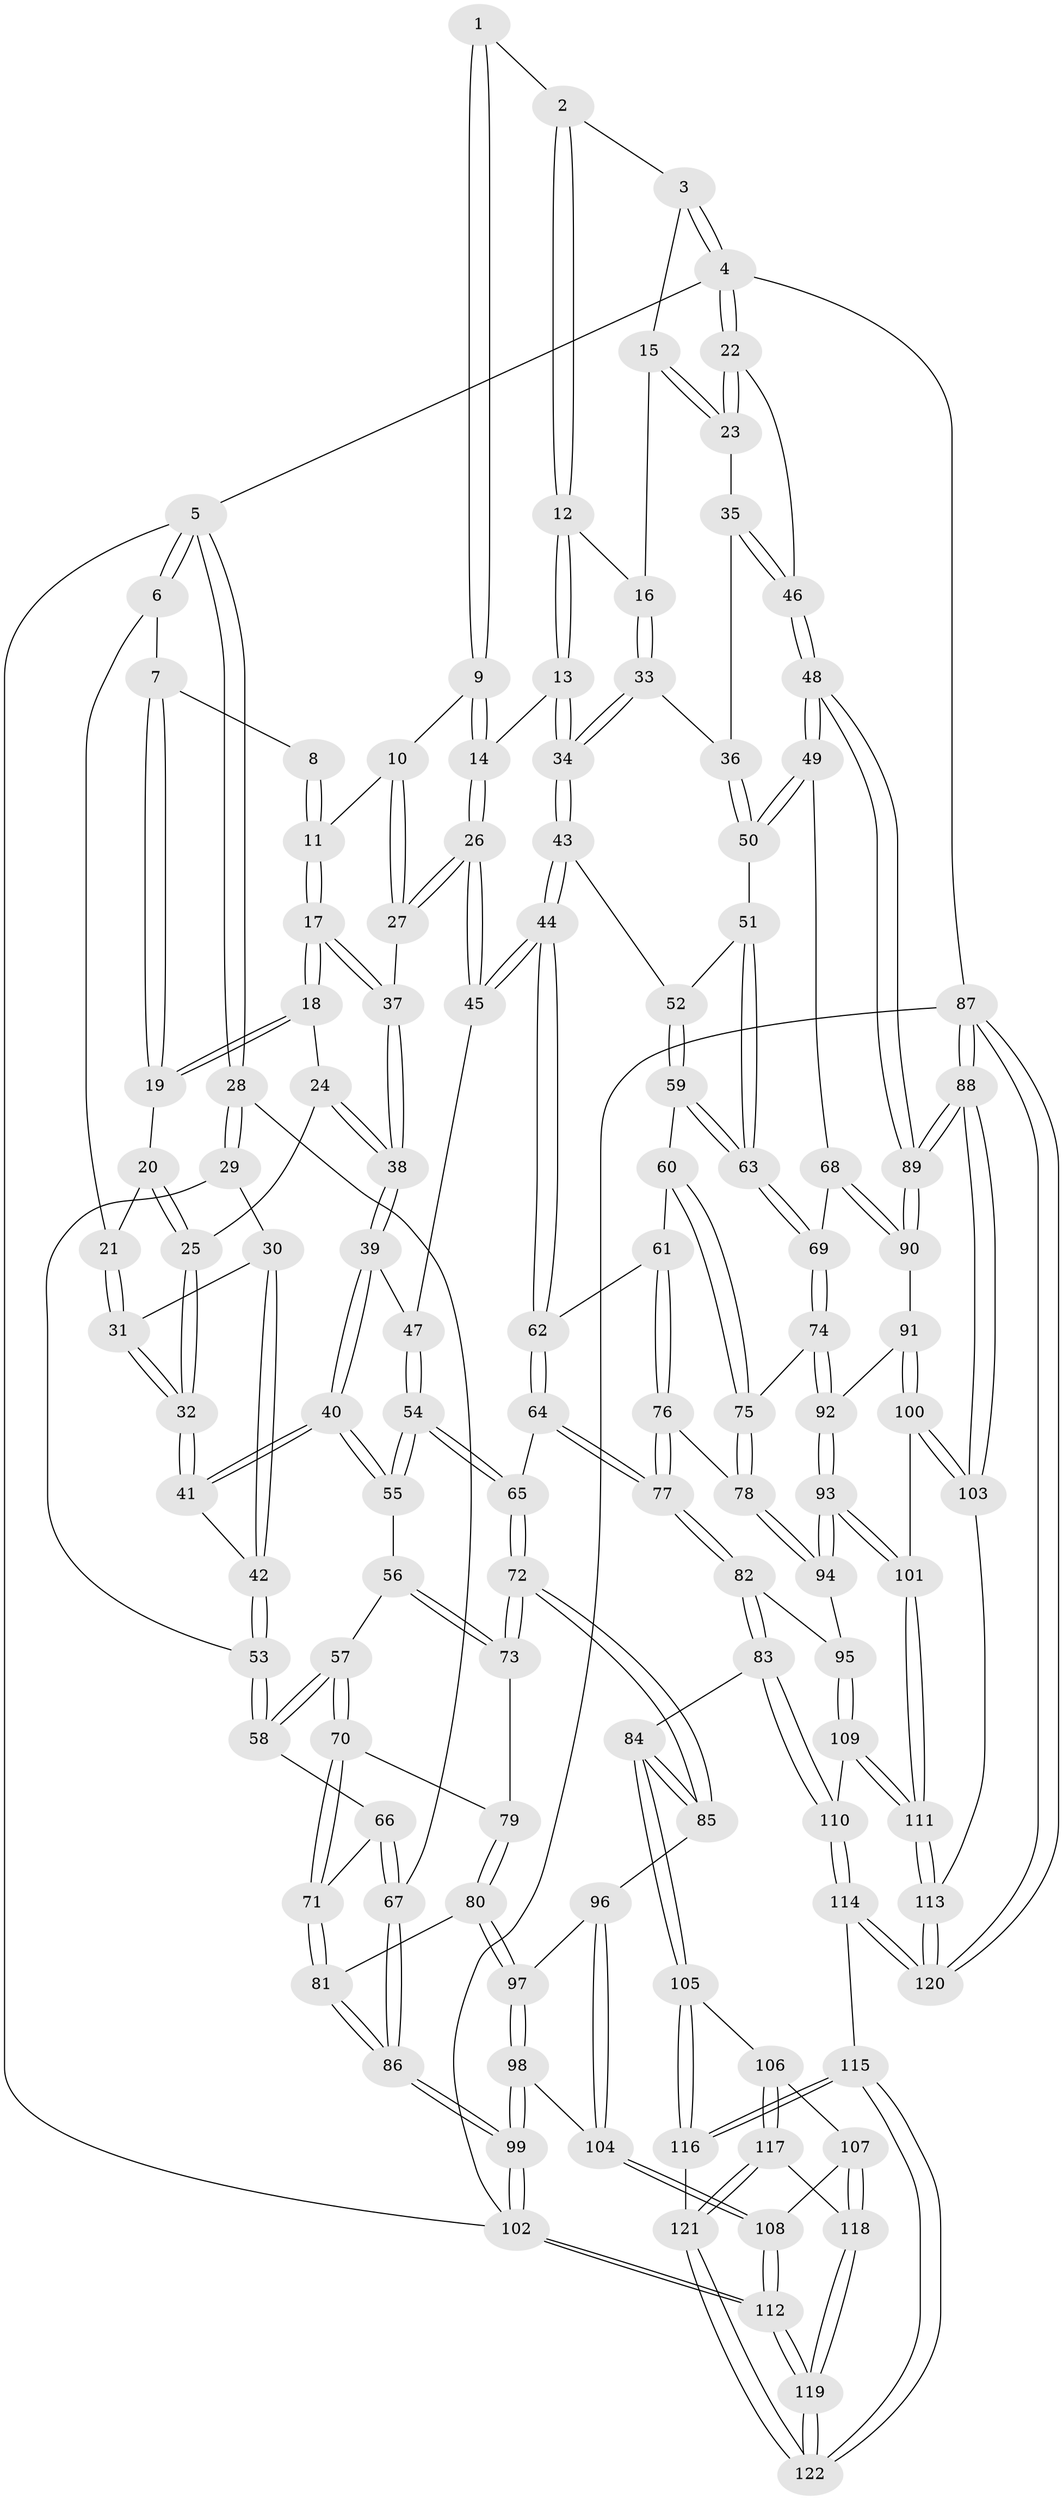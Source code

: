 // Generated by graph-tools (version 1.1) at 2025/16/03/09/25 04:16:53]
// undirected, 122 vertices, 302 edges
graph export_dot {
graph [start="1"]
  node [color=gray90,style=filled];
  1 [pos="+0.5264479343764121+0"];
  2 [pos="+0.6270871062925646+0"];
  3 [pos="+1+0"];
  4 [pos="+1+0"];
  5 [pos="+0+0"];
  6 [pos="+0.17853034689627276+0"];
  7 [pos="+0.267222695796223+0"];
  8 [pos="+0.4910341783970436+0"];
  9 [pos="+0.5559127921206592+0.10279130695247522"];
  10 [pos="+0.5205805172178976+0.11885317091883164"];
  11 [pos="+0.44927130955137845+0.1141165669438523"];
  12 [pos="+0.7008060998797373+0.04913107136468643"];
  13 [pos="+0.6600290179861282+0.11724728283914994"];
  14 [pos="+0.6168385173890855+0.14575017978290528"];
  15 [pos="+0.9101945828402658+0"];
  16 [pos="+0.7895155751963395+0.09708750157035599"];
  17 [pos="+0.43054970769684575+0.13516494404864682"];
  18 [pos="+0.3570558744694799+0.10712356475211812"];
  19 [pos="+0.3328187137042996+0.05540162558496118"];
  20 [pos="+0.27832611275185615+0.11276534005426322"];
  21 [pos="+0.14647920287727953+0.0194471338831368"];
  22 [pos="+1+0.06715956670469525"];
  23 [pos="+0.9331977425859697+0.12926244963027897"];
  24 [pos="+0.319462898430738+0.155385656605319"];
  25 [pos="+0.2779654766820354+0.1572086042570759"];
  26 [pos="+0.5896785236557839+0.24848820658443244"];
  27 [pos="+0.5227681185384382+0.20194601666654374"];
  28 [pos="+0+0.21352600189715126"];
  29 [pos="+0+0.21386536148635119"];
  30 [pos="+0.09595401051205789+0.10500947738108862"];
  31 [pos="+0.13884818776965674+0.05822473876933117"];
  32 [pos="+0.2222766759374044+0.18525532375273623"];
  33 [pos="+0.823481579888105+0.19927430450363437"];
  34 [pos="+0.7708073089425924+0.2504906327324966"];
  35 [pos="+0.9165754318330399+0.1650490145976682"];
  36 [pos="+0.8642961547756347+0.1987812893673483"];
  37 [pos="+0.43460724861363204+0.18267125525376038"];
  38 [pos="+0.3789106235044873+0.2816878447910934"];
  39 [pos="+0.37628471099009847+0.29421698981305966"];
  40 [pos="+0.3500152064320325+0.31918297854566846"];
  41 [pos="+0.21938944460388046+0.27132033598594646"];
  42 [pos="+0.1395124882719269+0.30939614808451926"];
  43 [pos="+0.7451548960751302+0.29793320108300725"];
  44 [pos="+0.6079498363103688+0.30946078762600215"];
  45 [pos="+0.6027400759997867+0.30520272128045994"];
  46 [pos="+1+0.3376791378525303"];
  47 [pos="+0.5453626850485472+0.3124796867268166"];
  48 [pos="+1+0.36842200661065333"];
  49 [pos="+1+0.3557299620120231"];
  50 [pos="+0.9719278999256782+0.3454350838394055"];
  51 [pos="+0.8862725482218197+0.3628370296189054"];
  52 [pos="+0.7586990846377141+0.3176472181419147"];
  53 [pos="+0.12299559758554097+0.3229446928198722"];
  54 [pos="+0.41332027272656274+0.4863421912724356"];
  55 [pos="+0.35113361488840034+0.3641482228840522"];
  56 [pos="+0.24977364100428054+0.431215335410217"];
  57 [pos="+0.16556048076702126+0.4340943185484513"];
  58 [pos="+0.12022242595784689+0.3583596924260105"];
  59 [pos="+0.7652420138058232+0.4200062446932489"];
  60 [pos="+0.7026237475015644+0.45938701090790923"];
  61 [pos="+0.6354886333310623+0.44029445242676163"];
  62 [pos="+0.6013874186664123+0.41040369715156194"];
  63 [pos="+0.8344074633918496+0.5014351886474735"];
  64 [pos="+0.5255355294683964+0.49338396785997884"];
  65 [pos="+0.41346356113971394+0.4868257834174812"];
  66 [pos="+0.10344983248261819+0.37124963952966383"];
  67 [pos="+0+0.4892750834549927"];
  68 [pos="+0.8501113859235219+0.5230956847960746"];
  69 [pos="+0.8406188085043925+0.5201460233642488"];
  70 [pos="+0.1610676008217215+0.48145228450046224"];
  71 [pos="+0.019691612113761515+0.5289258462932578"];
  72 [pos="+0.3471071118780425+0.6047386107059547"];
  73 [pos="+0.2918657926258072+0.5648458701686428"];
  74 [pos="+0.8170614891785161+0.5362093970500975"];
  75 [pos="+0.7203148497646343+0.5653544377047538"];
  76 [pos="+0.6564475300784346+0.5552269414033768"];
  77 [pos="+0.5785338251264796+0.5782480244024559"];
  78 [pos="+0.7186709222983716+0.5667440174607894"];
  79 [pos="+0.17955355903115652+0.5251625147991266"];
  80 [pos="+0.11972226894209721+0.6173669180989243"];
  81 [pos="+0+0.5468204312434957"];
  82 [pos="+0.5511281093634264+0.6952770233771987"];
  83 [pos="+0.4614853826917069+0.7406640347664185"];
  84 [pos="+0.43781685392844766+0.741302063765817"];
  85 [pos="+0.3488337346722203+0.646119264048388"];
  86 [pos="+0+0.5601609866473107"];
  87 [pos="+1+1"];
  88 [pos="+1+1"];
  89 [pos="+1+0.648180513482752"];
  90 [pos="+0.9896091227963528+0.6129374365305483"];
  91 [pos="+0.9133606235411256+0.6553089497880409"];
  92 [pos="+0.8076161495535493+0.6590912247820079"];
  93 [pos="+0.7230798482096629+0.7321337051468464"];
  94 [pos="+0.7138630714925496+0.7238939247244772"];
  95 [pos="+0.5746813401871231+0.7005039827641666"];
  96 [pos="+0.34393197012257526+0.6480698931713731"];
  97 [pos="+0.1333862464843545+0.655495182990113"];
  98 [pos="+0.09669993709182173+0.7462515672331235"];
  99 [pos="+0+0.8462043057239871"];
  100 [pos="+0.8048877959820303+0.7942635000682644"];
  101 [pos="+0.7479291270953624+0.7800501777070282"];
  102 [pos="+0+1"];
  103 [pos="+1+1"];
  104 [pos="+0.1786635426715494+0.8074754280643316"];
  105 [pos="+0.4113371686848667+0.7965797503632954"];
  106 [pos="+0.31068556827307847+0.8376901111931543"];
  107 [pos="+0.1907273837804827+0.835059686812846"];
  108 [pos="+0.18882155647877216+0.8341948841983466"];
  109 [pos="+0.6330393317607687+0.852110261661149"];
  110 [pos="+0.5647362590173547+0.8620352413857896"];
  111 [pos="+0.7057701376285983+0.8500755933292455"];
  112 [pos="+0+1"];
  113 [pos="+0.7048306379486416+0.9242878138407487"];
  114 [pos="+0.5551373495717424+1"];
  115 [pos="+0.5541014252789171+1"];
  116 [pos="+0.4113851594773039+0.806906510680013"];
  117 [pos="+0.28919020143571744+0.9184527080095644"];
  118 [pos="+0.25281766205544126+0.9237473770197848"];
  119 [pos="+0.11751412425520957+1"];
  120 [pos="+0.5804557964546453+1"];
  121 [pos="+0.3469719635225635+0.9570200022865198"];
  122 [pos="+0.38066257215108185+1"];
  1 -- 2;
  1 -- 9;
  1 -- 9;
  2 -- 3;
  2 -- 12;
  2 -- 12;
  3 -- 4;
  3 -- 4;
  3 -- 15;
  4 -- 5;
  4 -- 22;
  4 -- 22;
  4 -- 87;
  5 -- 6;
  5 -- 6;
  5 -- 28;
  5 -- 28;
  5 -- 102;
  6 -- 7;
  6 -- 21;
  7 -- 8;
  7 -- 19;
  7 -- 19;
  8 -- 11;
  8 -- 11;
  9 -- 10;
  9 -- 14;
  9 -- 14;
  10 -- 11;
  10 -- 27;
  10 -- 27;
  11 -- 17;
  11 -- 17;
  12 -- 13;
  12 -- 13;
  12 -- 16;
  13 -- 14;
  13 -- 34;
  13 -- 34;
  14 -- 26;
  14 -- 26;
  15 -- 16;
  15 -- 23;
  15 -- 23;
  16 -- 33;
  16 -- 33;
  17 -- 18;
  17 -- 18;
  17 -- 37;
  17 -- 37;
  18 -- 19;
  18 -- 19;
  18 -- 24;
  19 -- 20;
  20 -- 21;
  20 -- 25;
  20 -- 25;
  21 -- 31;
  21 -- 31;
  22 -- 23;
  22 -- 23;
  22 -- 46;
  23 -- 35;
  24 -- 25;
  24 -- 38;
  24 -- 38;
  25 -- 32;
  25 -- 32;
  26 -- 27;
  26 -- 27;
  26 -- 45;
  26 -- 45;
  27 -- 37;
  28 -- 29;
  28 -- 29;
  28 -- 67;
  29 -- 30;
  29 -- 53;
  30 -- 31;
  30 -- 42;
  30 -- 42;
  31 -- 32;
  31 -- 32;
  32 -- 41;
  32 -- 41;
  33 -- 34;
  33 -- 34;
  33 -- 36;
  34 -- 43;
  34 -- 43;
  35 -- 36;
  35 -- 46;
  35 -- 46;
  36 -- 50;
  36 -- 50;
  37 -- 38;
  37 -- 38;
  38 -- 39;
  38 -- 39;
  39 -- 40;
  39 -- 40;
  39 -- 47;
  40 -- 41;
  40 -- 41;
  40 -- 55;
  40 -- 55;
  41 -- 42;
  42 -- 53;
  42 -- 53;
  43 -- 44;
  43 -- 44;
  43 -- 52;
  44 -- 45;
  44 -- 45;
  44 -- 62;
  44 -- 62;
  45 -- 47;
  46 -- 48;
  46 -- 48;
  47 -- 54;
  47 -- 54;
  48 -- 49;
  48 -- 49;
  48 -- 89;
  48 -- 89;
  49 -- 50;
  49 -- 50;
  49 -- 68;
  50 -- 51;
  51 -- 52;
  51 -- 63;
  51 -- 63;
  52 -- 59;
  52 -- 59;
  53 -- 58;
  53 -- 58;
  54 -- 55;
  54 -- 55;
  54 -- 65;
  54 -- 65;
  55 -- 56;
  56 -- 57;
  56 -- 73;
  56 -- 73;
  57 -- 58;
  57 -- 58;
  57 -- 70;
  57 -- 70;
  58 -- 66;
  59 -- 60;
  59 -- 63;
  59 -- 63;
  60 -- 61;
  60 -- 75;
  60 -- 75;
  61 -- 62;
  61 -- 76;
  61 -- 76;
  62 -- 64;
  62 -- 64;
  63 -- 69;
  63 -- 69;
  64 -- 65;
  64 -- 77;
  64 -- 77;
  65 -- 72;
  65 -- 72;
  66 -- 67;
  66 -- 67;
  66 -- 71;
  67 -- 86;
  67 -- 86;
  68 -- 69;
  68 -- 90;
  68 -- 90;
  69 -- 74;
  69 -- 74;
  70 -- 71;
  70 -- 71;
  70 -- 79;
  71 -- 81;
  71 -- 81;
  72 -- 73;
  72 -- 73;
  72 -- 85;
  72 -- 85;
  73 -- 79;
  74 -- 75;
  74 -- 92;
  74 -- 92;
  75 -- 78;
  75 -- 78;
  76 -- 77;
  76 -- 77;
  76 -- 78;
  77 -- 82;
  77 -- 82;
  78 -- 94;
  78 -- 94;
  79 -- 80;
  79 -- 80;
  80 -- 81;
  80 -- 97;
  80 -- 97;
  81 -- 86;
  81 -- 86;
  82 -- 83;
  82 -- 83;
  82 -- 95;
  83 -- 84;
  83 -- 110;
  83 -- 110;
  84 -- 85;
  84 -- 85;
  84 -- 105;
  84 -- 105;
  85 -- 96;
  86 -- 99;
  86 -- 99;
  87 -- 88;
  87 -- 88;
  87 -- 120;
  87 -- 120;
  87 -- 102;
  88 -- 89;
  88 -- 89;
  88 -- 103;
  88 -- 103;
  89 -- 90;
  89 -- 90;
  90 -- 91;
  91 -- 92;
  91 -- 100;
  91 -- 100;
  92 -- 93;
  92 -- 93;
  93 -- 94;
  93 -- 94;
  93 -- 101;
  93 -- 101;
  94 -- 95;
  95 -- 109;
  95 -- 109;
  96 -- 97;
  96 -- 104;
  96 -- 104;
  97 -- 98;
  97 -- 98;
  98 -- 99;
  98 -- 99;
  98 -- 104;
  99 -- 102;
  99 -- 102;
  100 -- 101;
  100 -- 103;
  100 -- 103;
  101 -- 111;
  101 -- 111;
  102 -- 112;
  102 -- 112;
  103 -- 113;
  104 -- 108;
  104 -- 108;
  105 -- 106;
  105 -- 116;
  105 -- 116;
  106 -- 107;
  106 -- 117;
  106 -- 117;
  107 -- 108;
  107 -- 118;
  107 -- 118;
  108 -- 112;
  108 -- 112;
  109 -- 110;
  109 -- 111;
  109 -- 111;
  110 -- 114;
  110 -- 114;
  111 -- 113;
  111 -- 113;
  112 -- 119;
  112 -- 119;
  113 -- 120;
  113 -- 120;
  114 -- 115;
  114 -- 120;
  114 -- 120;
  115 -- 116;
  115 -- 116;
  115 -- 122;
  115 -- 122;
  116 -- 121;
  117 -- 118;
  117 -- 121;
  117 -- 121;
  118 -- 119;
  118 -- 119;
  119 -- 122;
  119 -- 122;
  121 -- 122;
  121 -- 122;
}
